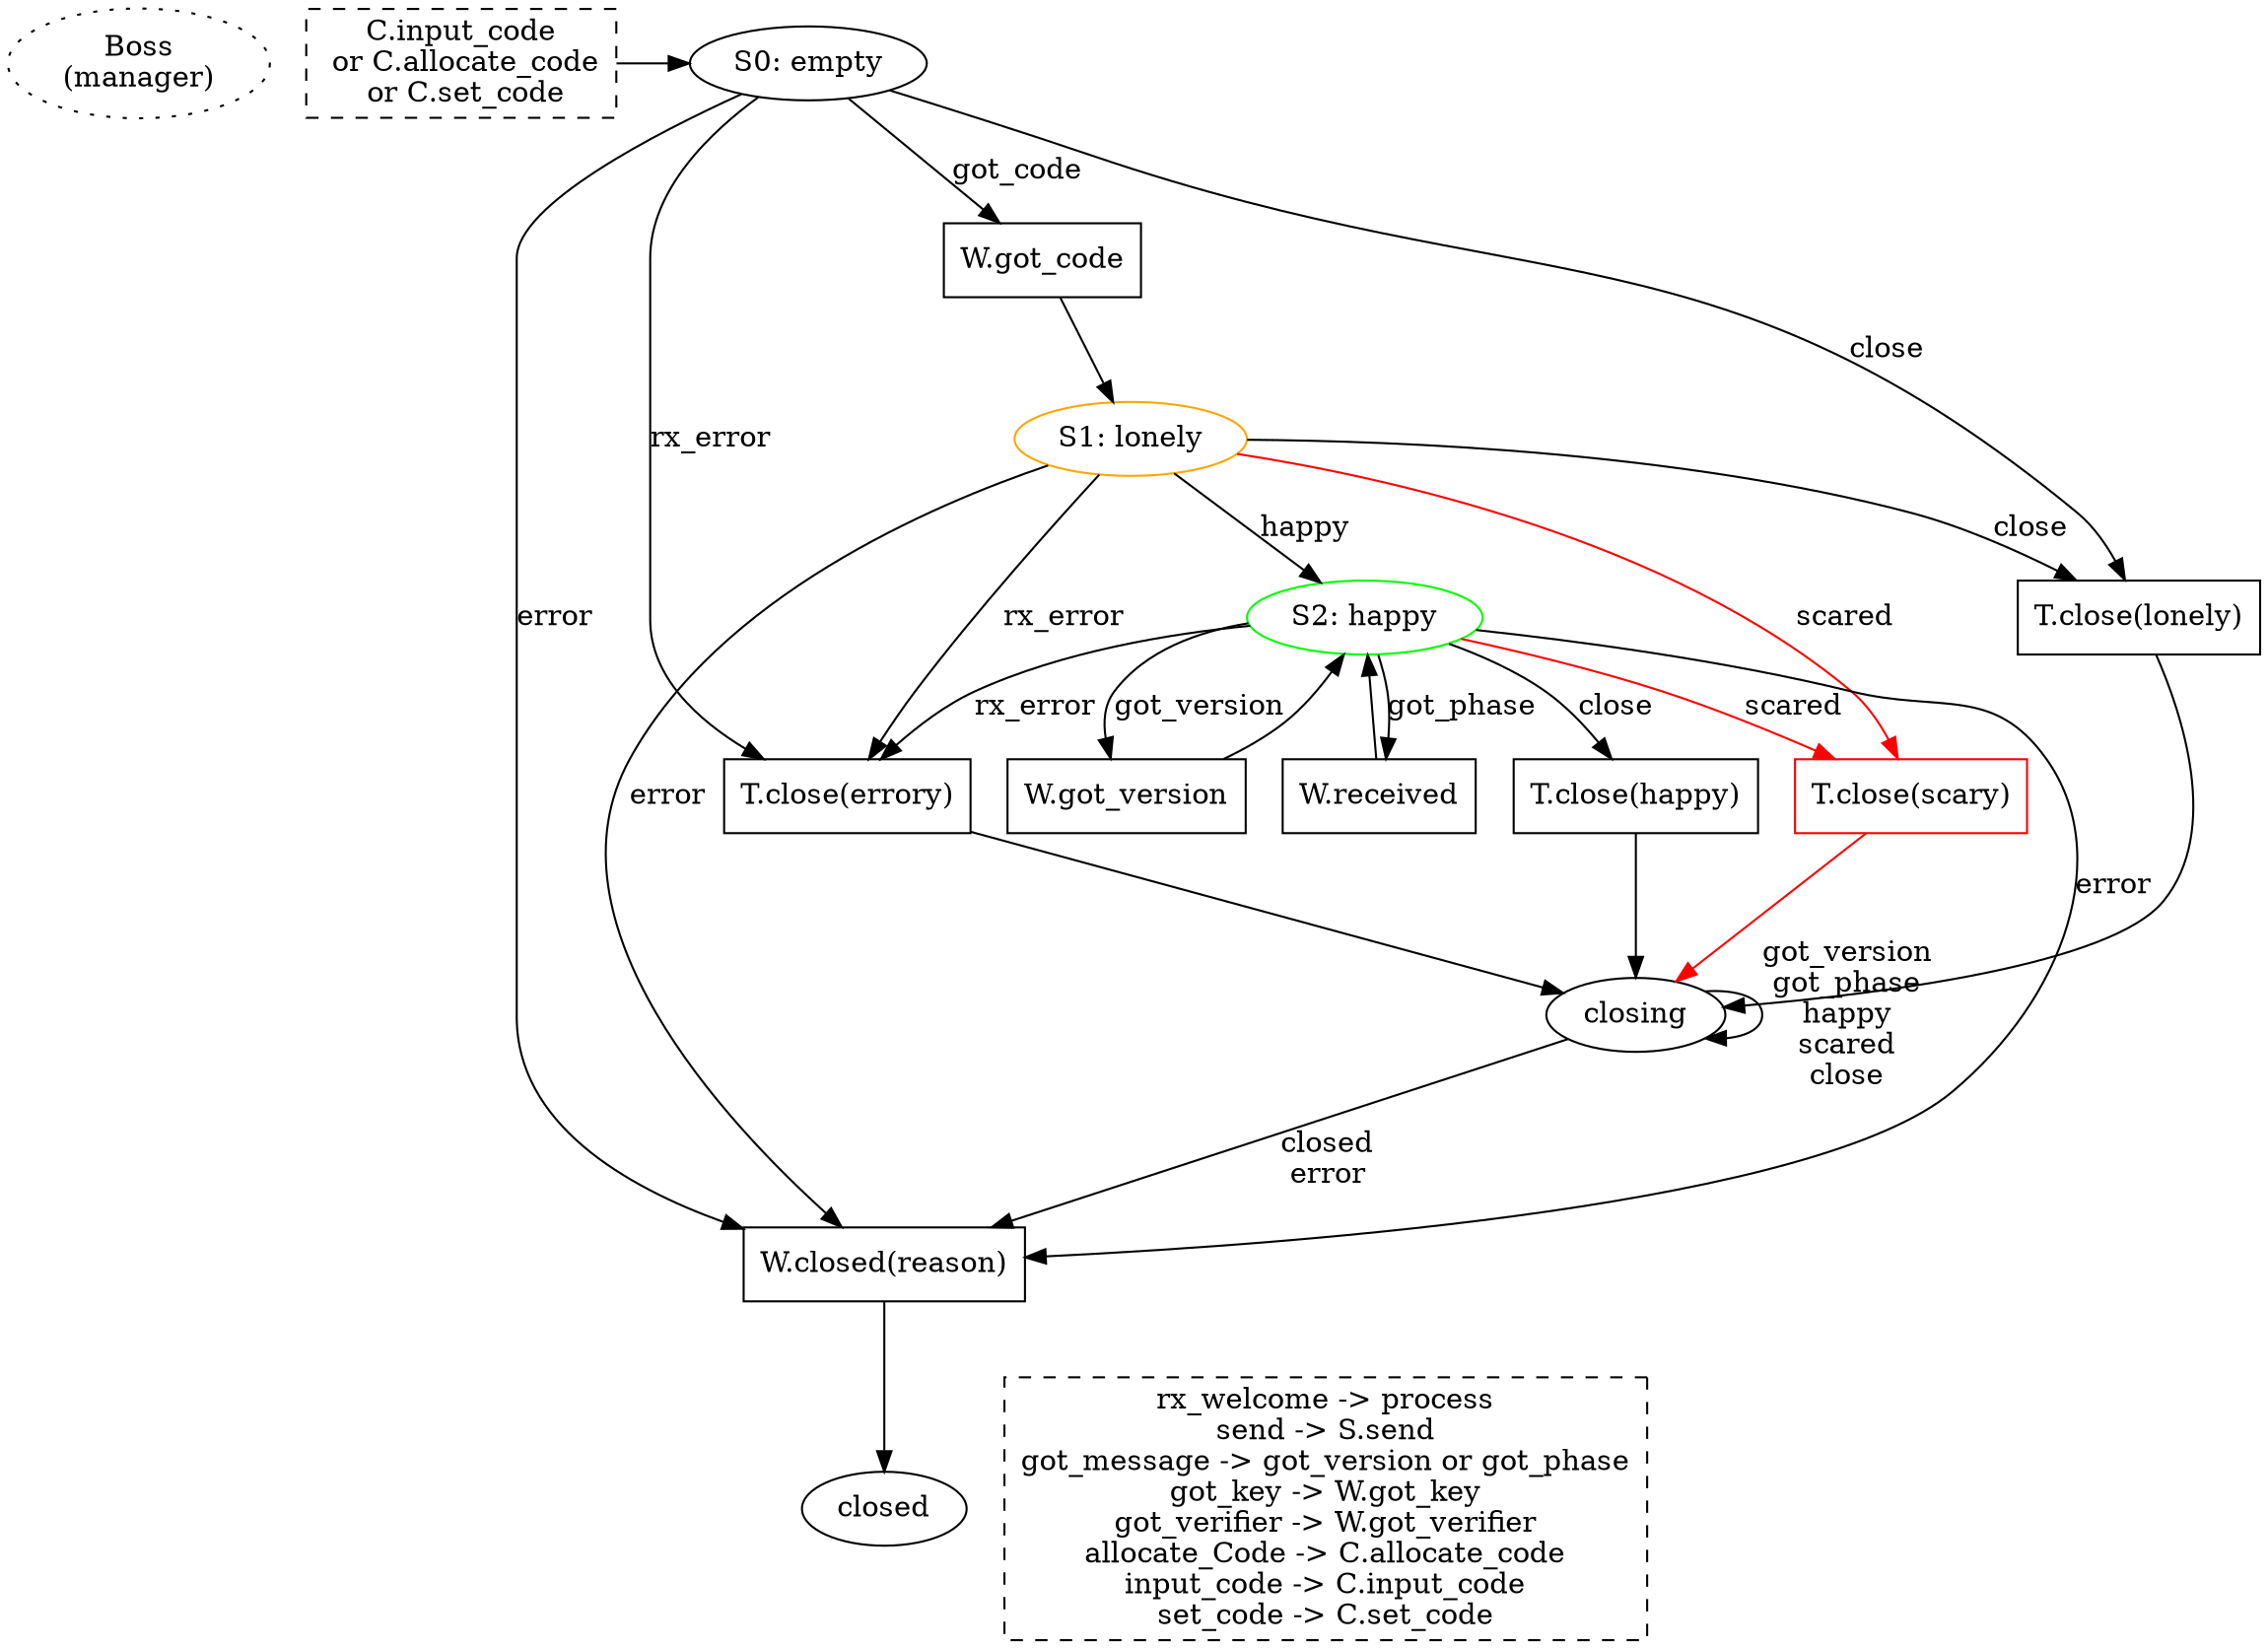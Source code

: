 digraph {

        /* could shave a RTT by committing to the nameplate early, before
        finishing the rest of the code input. While the user is still
        typing/completing the code, we claim the nameplate, open the mailbox,
        and retrieve the peer's PAKE message. Then as soon as the user
        finishes entering the code, we build our own PAKE message, send PAKE,
        compute the key, send VERSION. Starting from the Return, this saves
        two round trips. OTOH it adds consequences to hitting Tab. */

        start [label="Boss\n(manager)" style="dotted"]

        {rank=same; P0_code S0}
        P0_code [shape="box" style="dashed"
                 label="C.input_code\n or C.allocate_code\n or C.set_code"]
        P0_code -> S0
        S0 [label="S0: empty"]
        S0 -> P0_build [label="got_code"]

        S0 -> P_close_error [label="rx_error"]
        P_close_error [shape="box" label="T.close(errory)"]
        P_close_error -> S_closing
        S0 -> P_close_lonely [label="close"]

        P0_build [shape="box" label="W.got_code"]
        P0_build -> S1
        S1 [label="S1: lonely" color="orange"]

        S1 -> S2 [label="happy"]

        S1 -> P_close_error [label="rx_error"]
        S1 -> P_close_scary [label="scared" color="red"]
        S1 -> P_close_lonely [label="close"]
        P_close_lonely [shape="box" label="T.close(lonely)"]
        P_close_lonely -> S_closing

        P_close_scary [shape="box" label="T.close(scary)" color="red"]
        P_close_scary -> S_closing [color="red"]

        S2 [label="S2: happy" color="green"]
        S2 -> P2_close [label="close"]
        P2_close [shape="box" label="T.close(happy)"]
        P2_close -> S_closing

        S2 -> P2_got_phase [label="got_phase"]
        P2_got_phase [shape="box" label="W.received"]
        P2_got_phase -> S2

        S2 -> P2_got_version [label="got_version"]
        P2_got_version [shape="box" label="W.got_version"]
        P2_got_version -> S2

        S2 -> P_close_error [label="rx_error"]
        S2 -> P_close_scary [label="scared" color="red"]

        S_closing [label="closing"]
        S_closing -> P_closed [label="closed\nerror"]
        S_closing -> S_closing [label="got_version\ngot_phase\nhappy\nscared\nclose"]

        P_closed [shape="box" label="W.closed(reason)"]
        P_closed -> S_closed
        S_closed [label="closed"]

        S0 -> P_closed [label="error"]
        S1 -> P_closed [label="error"]
        S2 -> P_closed [label="error"]

        {rank=same; Other S_closed}
        Other [shape="box" style="dashed"
               label="rx_welcome -> process\nsend -> S.send\ngot_message -> got_version or got_phase\ngot_key -> W.got_key\ngot_verifier -> W.got_verifier\nallocate_Code -> C.allocate_code\ninput_code -> C.input_code\nset_code -> C.set_code"
               ]


}
